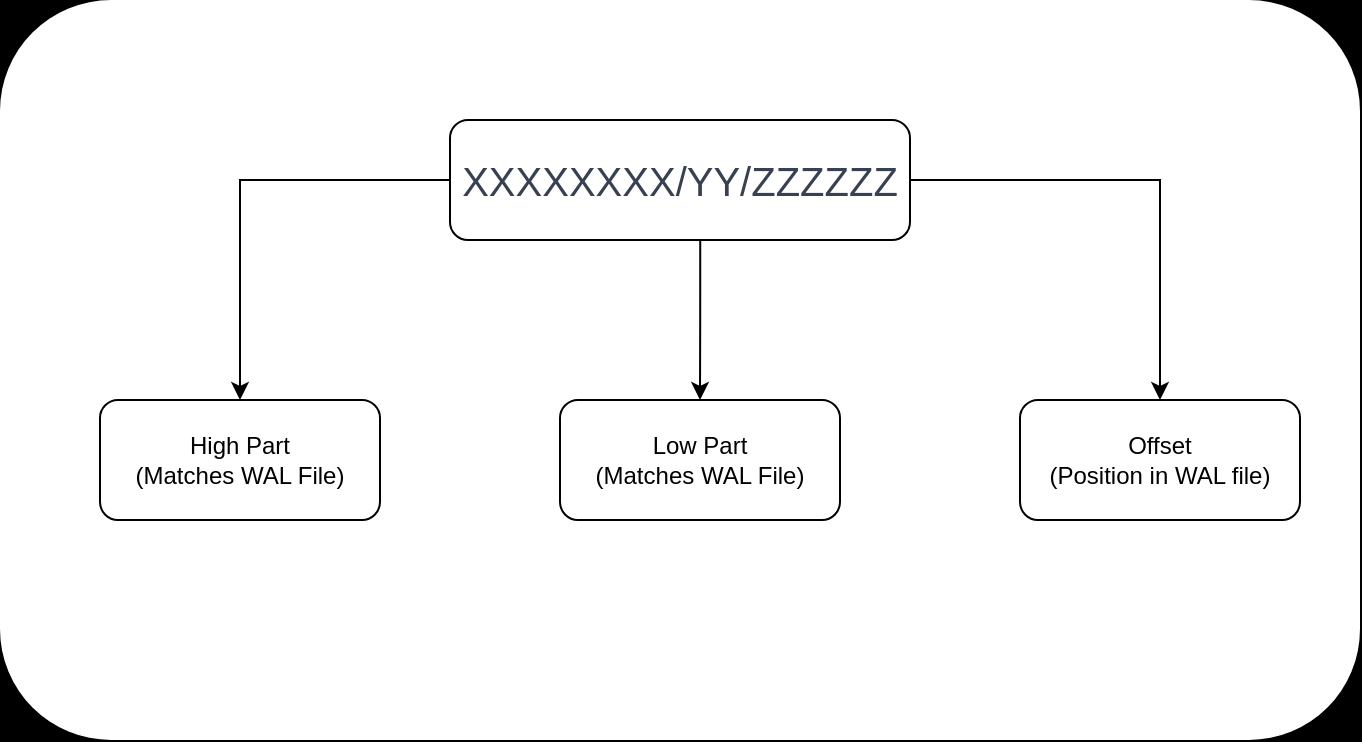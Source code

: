 <mxfile version="24.2.1" type="google">
  <diagram name="LSN" id="oGgIKcy1KZ6UAMiOBFBA">
    <mxGraphModel grid="1" page="1" gridSize="10" guides="1" tooltips="1" connect="1" arrows="1" fold="1" pageScale="1" pageWidth="827" pageHeight="1169" background="#000000" math="0" shadow="0">
      <root>
        <mxCell id="J8uCGS3BcCjM7RrEL_1T-0" />
        <mxCell id="J8uCGS3BcCjM7RrEL_1T-1" parent="J8uCGS3BcCjM7RrEL_1T-0" />
        <mxCell id="CDzzlhxysZaXLjObfC29-0" value="" style="rounded=1;whiteSpace=wrap;html=1;strokeColor=none;" vertex="1" parent="J8uCGS3BcCjM7RrEL_1T-1">
          <mxGeometry x="80" y="80" width="680" height="370" as="geometry" />
        </mxCell>
        <mxCell id="CDzzlhxysZaXLjObfC29-4" style="edgeStyle=orthogonalEdgeStyle;rounded=0;orthogonalLoop=1;jettySize=auto;html=1;entryX=0.5;entryY=0;entryDx=0;entryDy=0;exitX=0;exitY=0.5;exitDx=0;exitDy=0;" edge="1" parent="J8uCGS3BcCjM7RrEL_1T-1" source="CDzzlhxysZaXLjObfC29-2" target="CDzzlhxysZaXLjObfC29-3">
          <mxGeometry relative="1" as="geometry">
            <Array as="points">
              <mxPoint x="200" y="170" />
            </Array>
          </mxGeometry>
        </mxCell>
        <mxCell id="CDzzlhxysZaXLjObfC29-6" style="edgeStyle=orthogonalEdgeStyle;rounded=0;orthogonalLoop=1;jettySize=auto;html=1;exitX=0.544;exitY=0.97;exitDx=0;exitDy=0;exitPerimeter=0;" edge="1" parent="J8uCGS3BcCjM7RrEL_1T-1" source="CDzzlhxysZaXLjObfC29-2" target="CDzzlhxysZaXLjObfC29-5">
          <mxGeometry relative="1" as="geometry">
            <mxPoint x="430" y="210" as="sourcePoint" />
          </mxGeometry>
        </mxCell>
        <mxCell id="CDzzlhxysZaXLjObfC29-8" style="edgeStyle=orthogonalEdgeStyle;rounded=0;orthogonalLoop=1;jettySize=auto;html=1;entryX=0.5;entryY=0;entryDx=0;entryDy=0;" edge="1" parent="J8uCGS3BcCjM7RrEL_1T-1" source="CDzzlhxysZaXLjObfC29-2" target="CDzzlhxysZaXLjObfC29-7">
          <mxGeometry relative="1" as="geometry" />
        </mxCell>
        <mxCell id="CDzzlhxysZaXLjObfC29-2" value="&lt;span style=&quot;color: rgb(55, 65, 81); font-family: Arimo, ui-sans-serif, system-ui, sans-serif, &amp;quot;Apple Color Emoji&amp;quot;, &amp;quot;Segoe UI Emoji&amp;quot;, &amp;quot;Segoe UI Symbol&amp;quot;, &amp;quot;Noto Color Emoji&amp;quot;; font-size: 20px; text-align: start;&quot;&gt;XXXXXXXX/YY/ZZZZZZ&lt;/span&gt;" style="rounded=1;whiteSpace=wrap;html=1;" vertex="1" parent="J8uCGS3BcCjM7RrEL_1T-1">
          <mxGeometry x="305" y="140" width="230" height="60" as="geometry" />
        </mxCell>
        <mxCell id="CDzzlhxysZaXLjObfC29-3" value="High Part&lt;br&gt;(Matches WAL File)" style="rounded=1;whiteSpace=wrap;html=1;" vertex="1" parent="J8uCGS3BcCjM7RrEL_1T-1">
          <mxGeometry x="130" y="280" width="140" height="60" as="geometry" />
        </mxCell>
        <mxCell id="CDzzlhxysZaXLjObfC29-5" value="Low Part&lt;br&gt;(Matches WAL File)" style="rounded=1;whiteSpace=wrap;html=1;" vertex="1" parent="J8uCGS3BcCjM7RrEL_1T-1">
          <mxGeometry x="360" y="280" width="140" height="60" as="geometry" />
        </mxCell>
        <mxCell id="CDzzlhxysZaXLjObfC29-7" value="Offset&lt;br&gt;(Position in WAL file)" style="rounded=1;whiteSpace=wrap;html=1;" vertex="1" parent="J8uCGS3BcCjM7RrEL_1T-1">
          <mxGeometry x="590" y="280" width="140" height="60" as="geometry" />
        </mxCell>
      </root>
    </mxGraphModel>
  </diagram>
</mxfile>

